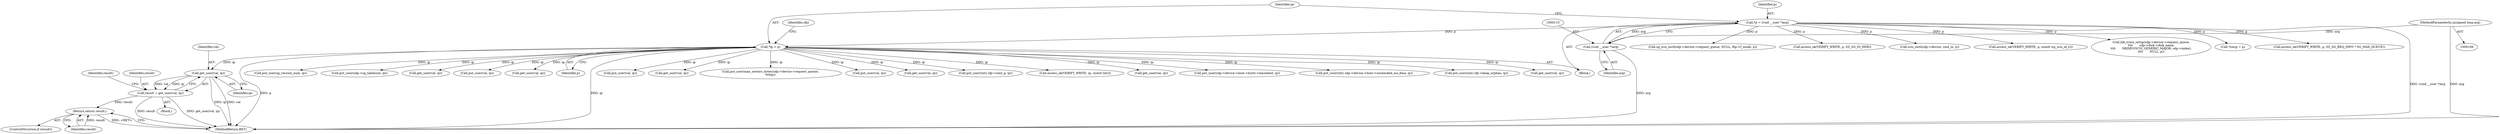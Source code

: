 digraph "0_linux_3e0097499839e0fe3af380410eababe5a47c4cf9_0@pointer" {
"1000492" [label="(Call,get_user(val, ip))"];
"1000118" [label="(Call,*ip = p)"];
"1000112" [label="(Call,*p = (void __user *)arg)"];
"1000114" [label="(Call,(void __user *)arg)"];
"1000109" [label="(MethodParameterIn,unsigned long arg)"];
"1000490" [label="(Call,result = get_user(val, ip))"];
"1000497" [label="(Return,return result;)"];
"1000110" [label="(Block,)"];
"1000929" [label="(Call,sg_scsi_ioctl(sdp->device->request_queue, NULL, filp->f_mode, p))"];
"1000498" [label="(Identifier,result)"];
"1000113" [label="(Identifier,p)"];
"1000112" [label="(Call,*p = (void __user *)arg)"];
"1000492" [label="(Call,get_user(val, ip))"];
"1000750" [label="(Call,put_user((int) sfp->keep_orphan, ip))"];
"1000119" [label="(Identifier,ip)"];
"1000116" [label="(Identifier,arg)"];
"1000943" [label="(Call,get_user(val, ip))"];
"1000189" [label="(Call,access_ok(VERIFY_WRITE, p, SZ_SG_IO_HDR))"];
"1001054" [label="(Call,scsi_ioctl(sdp->device, cmd_in, p))"];
"1000788" [label="(Call,put_user(sg_version_num, ip))"];
"1000602" [label="(Call,put_user(sdp->sg_tablesize, ip))"];
"1000493" [label="(Identifier,val)"];
"1000118" [label="(Call,*ip = p)"];
"1000109" [label="(MethodParameterIn,unsigned long arg)"];
"1000760" [label="(Call,get_user(val, ip))"];
"1000496" [label="(Identifier,result)"];
"1000132" [label="(Identifier,sfp)"];
"1000699" [label="(Call,put_user(val, ip))"];
"1000734" [label="(Call,get_user(val, ip))"];
"1000120" [label="(Identifier,p)"];
"1000597" [label="(Call,put_user(val, ip))"];
"1000287" [label="(Call,get_user(val, ip))"];
"1000360" [label="(Call,access_ok(VERIFY_WRITE, p, sizeof (sg_scsi_id_t)))"];
"1000971" [label="(Call,blk_trace_setup(sdp->device->request_queue,\n\t\t\t\t       sdp->disk->disk_name,\n\t\t\t\t       MKDEV(SCSI_GENERIC_MAJOR, sdp->index),\n\t\t\t\t       NULL, p))"];
"1000961" [label="(Call,put_user(max_sectors_bytes(sdp->device->request_queue),\n\t\t\t\tip))"];
"1000801" [label="(Call,put_user(val, ip))"];
"1001060" [label="(MethodReturn,RET)"];
"1000705" [label="(Call,get_user(val, ip))"];
"1000494" [label="(Identifier,ip)"];
"1000906" [label="(Call,*siocp = p)"];
"1000724" [label="(Call,put_user((int) sfp->cmd_q, ip))"];
"1000491" [label="(Identifier,result)"];
"1000512" [label="(Call,access_ok(VERIFY_WRITE, ip, sizeof (int)))"];
"1000114" [label="(Call,(void __user *)arg)"];
"1000610" [label="(Call,get_user(val, ip))"];
"1000807" [label="(Call,access_ok(VERIFY_WRITE, p, SZ_SG_REQ_INFO * SG_MAX_QUEUE))"];
"1000167" [label="(Block,)"];
"1000877" [label="(Call,put_user(sdp->device->host->hostt->emulated, ip))"];
"1000490" [label="(Call,result = get_user(val, ip))"];
"1000497" [label="(Return,return result;)"];
"1000346" [label="(Call,put_user((int) sdp->device->host->unchecked_isa_dma, ip))"];
"1000495" [label="(ControlStructure,if (result))"];
"1000492" -> "1000490"  [label="AST: "];
"1000492" -> "1000494"  [label="CFG: "];
"1000493" -> "1000492"  [label="AST: "];
"1000494" -> "1000492"  [label="AST: "];
"1000490" -> "1000492"  [label="CFG: "];
"1000492" -> "1001060"  [label="DDG: ip"];
"1000492" -> "1001060"  [label="DDG: val"];
"1000492" -> "1000490"  [label="DDG: val"];
"1000492" -> "1000490"  [label="DDG: ip"];
"1000118" -> "1000492"  [label="DDG: ip"];
"1000118" -> "1000110"  [label="AST: "];
"1000118" -> "1000120"  [label="CFG: "];
"1000119" -> "1000118"  [label="AST: "];
"1000120" -> "1000118"  [label="AST: "];
"1000132" -> "1000118"  [label="CFG: "];
"1000118" -> "1001060"  [label="DDG: p"];
"1000118" -> "1001060"  [label="DDG: ip"];
"1000112" -> "1000118"  [label="DDG: p"];
"1000118" -> "1000287"  [label="DDG: ip"];
"1000118" -> "1000346"  [label="DDG: ip"];
"1000118" -> "1000512"  [label="DDG: ip"];
"1000118" -> "1000597"  [label="DDG: ip"];
"1000118" -> "1000602"  [label="DDG: ip"];
"1000118" -> "1000610"  [label="DDG: ip"];
"1000118" -> "1000699"  [label="DDG: ip"];
"1000118" -> "1000705"  [label="DDG: ip"];
"1000118" -> "1000724"  [label="DDG: ip"];
"1000118" -> "1000734"  [label="DDG: ip"];
"1000118" -> "1000750"  [label="DDG: ip"];
"1000118" -> "1000760"  [label="DDG: ip"];
"1000118" -> "1000788"  [label="DDG: ip"];
"1000118" -> "1000801"  [label="DDG: ip"];
"1000118" -> "1000877"  [label="DDG: ip"];
"1000118" -> "1000943"  [label="DDG: ip"];
"1000118" -> "1000961"  [label="DDG: ip"];
"1000112" -> "1000110"  [label="AST: "];
"1000112" -> "1000114"  [label="CFG: "];
"1000113" -> "1000112"  [label="AST: "];
"1000114" -> "1000112"  [label="AST: "];
"1000119" -> "1000112"  [label="CFG: "];
"1000112" -> "1001060"  [label="DDG: (void __user *)arg"];
"1000114" -> "1000112"  [label="DDG: arg"];
"1000112" -> "1000189"  [label="DDG: p"];
"1000112" -> "1000360"  [label="DDG: p"];
"1000112" -> "1000807"  [label="DDG: p"];
"1000112" -> "1000906"  [label="DDG: p"];
"1000112" -> "1000929"  [label="DDG: p"];
"1000112" -> "1000971"  [label="DDG: p"];
"1000112" -> "1001054"  [label="DDG: p"];
"1000114" -> "1000116"  [label="CFG: "];
"1000115" -> "1000114"  [label="AST: "];
"1000116" -> "1000114"  [label="AST: "];
"1000114" -> "1001060"  [label="DDG: arg"];
"1000109" -> "1000114"  [label="DDG: arg"];
"1000109" -> "1000106"  [label="AST: "];
"1000109" -> "1001060"  [label="DDG: arg"];
"1000490" -> "1000167"  [label="AST: "];
"1000491" -> "1000490"  [label="AST: "];
"1000496" -> "1000490"  [label="CFG: "];
"1000490" -> "1001060"  [label="DDG: result"];
"1000490" -> "1001060"  [label="DDG: get_user(val, ip)"];
"1000490" -> "1000497"  [label="DDG: result"];
"1000497" -> "1000495"  [label="AST: "];
"1000497" -> "1000498"  [label="CFG: "];
"1000498" -> "1000497"  [label="AST: "];
"1001060" -> "1000497"  [label="CFG: "];
"1000497" -> "1001060"  [label="DDG: <RET>"];
"1000498" -> "1000497"  [label="DDG: result"];
}

